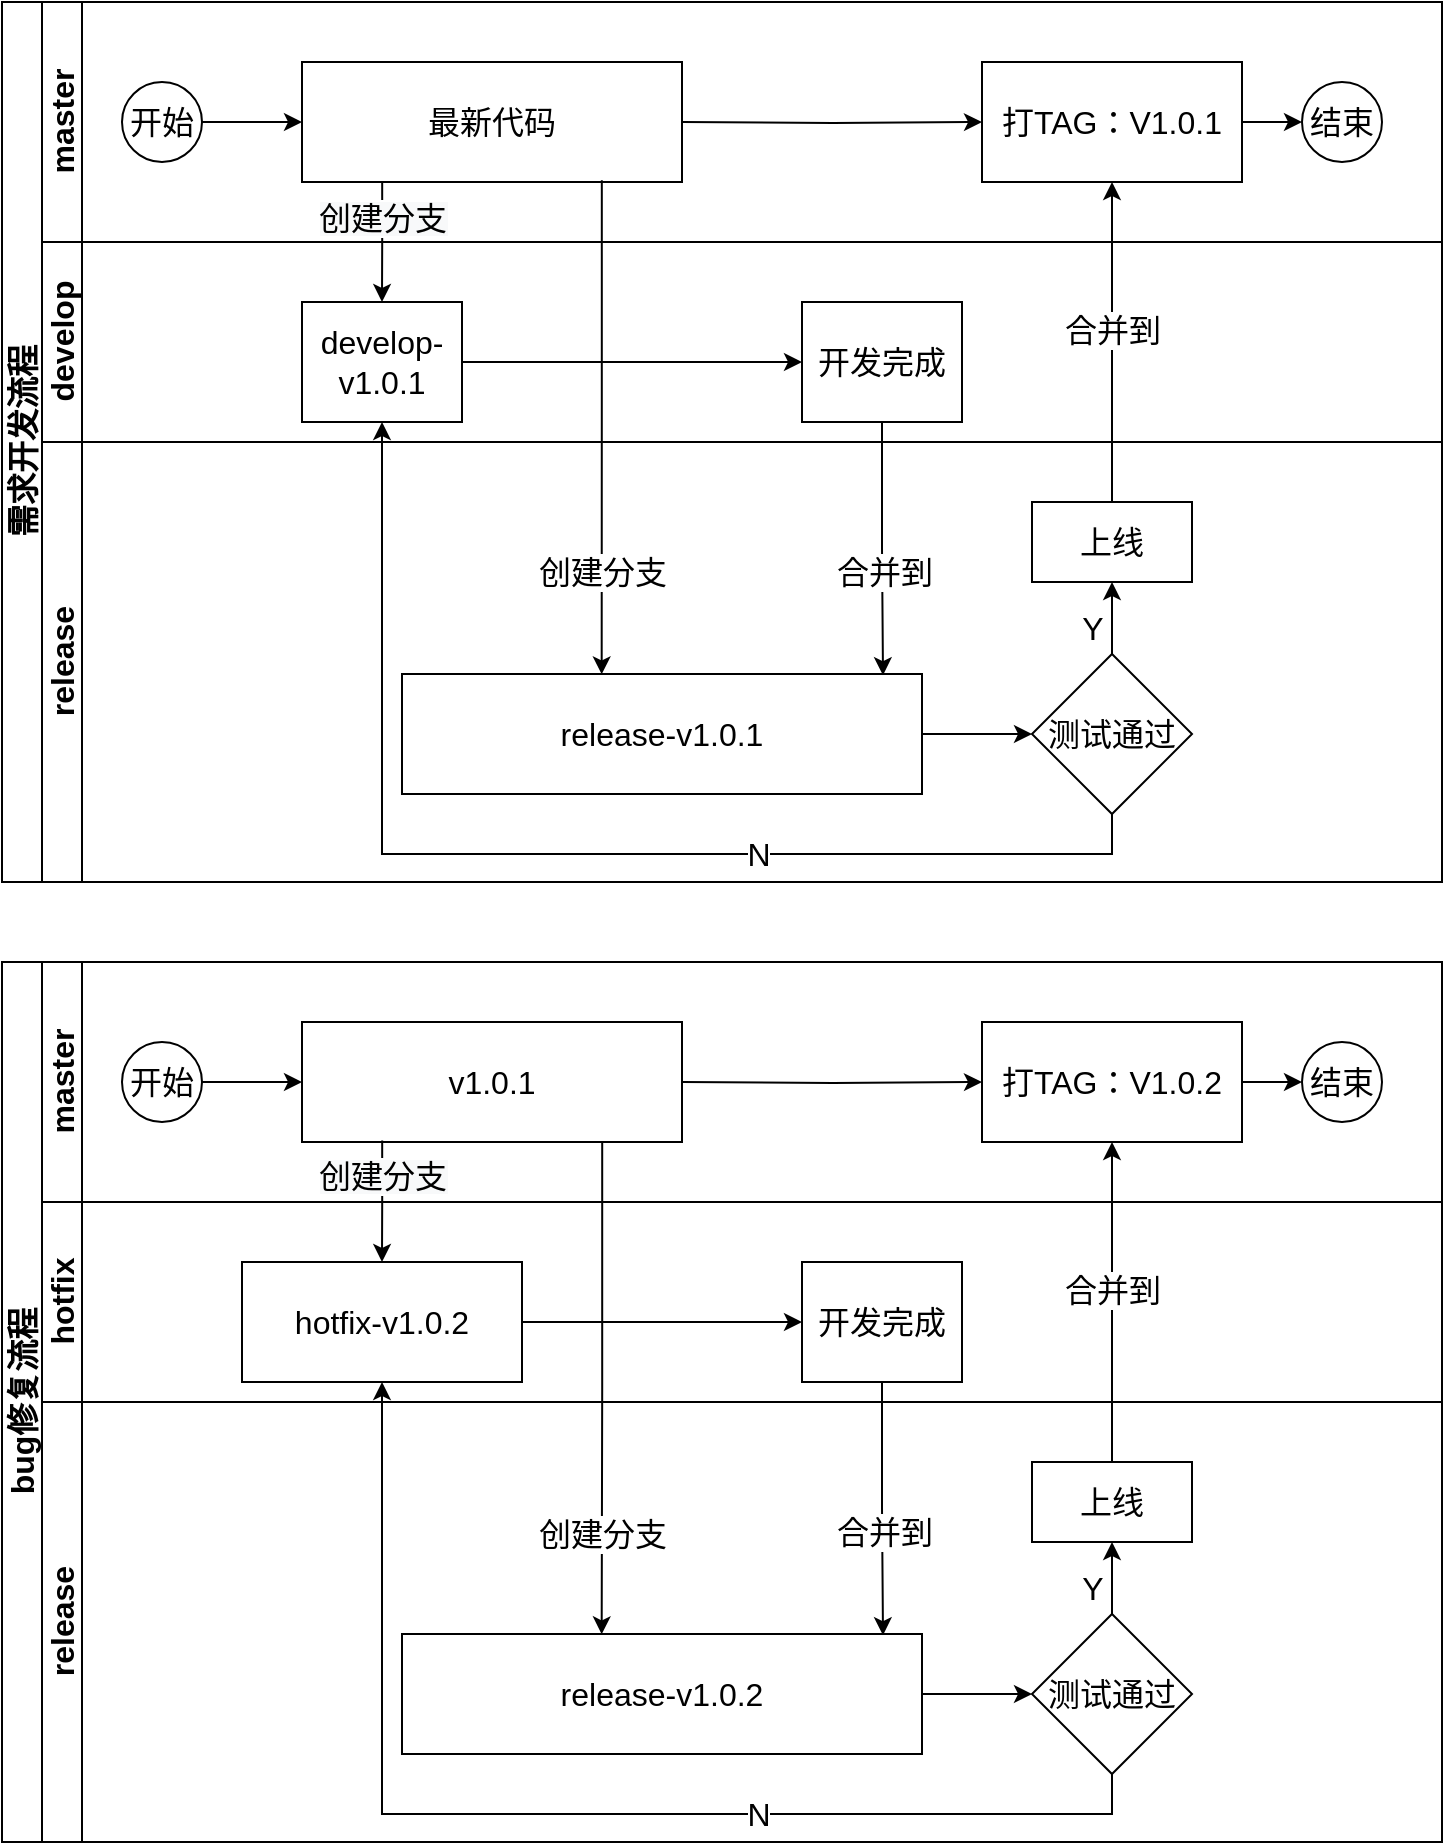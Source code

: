 <mxfile version="24.7.1" type="github" pages="4">
  <diagram name="git分支使用规范" id="rskQGRMWnrVDxciy7Viz">
    <mxGraphModel dx="989" dy="589" grid="1" gridSize="10" guides="1" tooltips="1" connect="1" arrows="1" fold="1" page="1" pageScale="1" pageWidth="827" pageHeight="1169" math="0" shadow="0">
      <root>
        <mxCell id="0" />
        <mxCell id="1" parent="0" />
        <mxCell id="04cMS3mD9hzl0nyuChfc-1" value="需求开发流程" style="swimlane;html=1;childLayout=stackLayout;resizeParent=1;resizeParentMax=0;horizontal=0;startSize=20;horizontalStack=0;fontSize=16;" parent="1" vertex="1">
          <mxGeometry x="20" y="20" width="720" height="440" as="geometry" />
        </mxCell>
        <mxCell id="04cMS3mD9hzl0nyuChfc-2" value="master" style="swimlane;html=1;startSize=20;horizontal=0;fontSize=16;" parent="04cMS3mD9hzl0nyuChfc-1" vertex="1">
          <mxGeometry x="20" width="700" height="120" as="geometry" />
        </mxCell>
        <mxCell id="04cMS3mD9hzl0nyuChfc-3" value="" style="edgeStyle=orthogonalEdgeStyle;rounded=0;orthogonalLoop=1;jettySize=auto;html=1;fontSize=16;" parent="04cMS3mD9hzl0nyuChfc-2" source="04cMS3mD9hzl0nyuChfc-4" target="04cMS3mD9hzl0nyuChfc-6" edge="1">
          <mxGeometry relative="1" as="geometry" />
        </mxCell>
        <mxCell id="04cMS3mD9hzl0nyuChfc-4" value="开始" style="ellipse;whiteSpace=wrap;html=1;fontSize=16;" parent="04cMS3mD9hzl0nyuChfc-2" vertex="1">
          <mxGeometry x="40" y="40" width="40" height="40" as="geometry" />
        </mxCell>
        <mxCell id="04cMS3mD9hzl0nyuChfc-6" value="最新代码" style="rounded=0;whiteSpace=wrap;html=1;fontFamily=Helvetica;fontSize=16;fontColor=#000000;align=center;" parent="04cMS3mD9hzl0nyuChfc-2" vertex="1">
          <mxGeometry x="130" y="30" width="190" height="60" as="geometry" />
        </mxCell>
        <mxCell id="04cMS3mD9hzl0nyuChfc-7" value="" style="edgeStyle=orthogonalEdgeStyle;rounded=0;orthogonalLoop=1;jettySize=auto;html=1;fontSize=16;" parent="04cMS3mD9hzl0nyuChfc-2" source="04cMS3mD9hzl0nyuChfc-8" target="04cMS3mD9hzl0nyuChfc-9" edge="1">
          <mxGeometry relative="1" as="geometry">
            <mxPoint x="570" y="60" as="targetPoint" />
          </mxGeometry>
        </mxCell>
        <mxCell id="04cMS3mD9hzl0nyuChfc-8" value="打TAG：V1.0.1" style="rounded=0;whiteSpace=wrap;html=1;fontFamily=Helvetica;fontSize=16;fontColor=#000000;align=center;" parent="04cMS3mD9hzl0nyuChfc-2" vertex="1">
          <mxGeometry x="470" y="30" width="130" height="60" as="geometry" />
        </mxCell>
        <mxCell id="04cMS3mD9hzl0nyuChfc-9" value="结束" style="ellipse;whiteSpace=wrap;html=1;fontSize=16;" parent="04cMS3mD9hzl0nyuChfc-2" vertex="1">
          <mxGeometry x="630" y="40" width="40" height="40" as="geometry" />
        </mxCell>
        <mxCell id="04cMS3mD9hzl0nyuChfc-10" style="edgeStyle=orthogonalEdgeStyle;rounded=0;orthogonalLoop=1;jettySize=auto;html=1;fontSize=16;" parent="04cMS3mD9hzl0nyuChfc-2" target="04cMS3mD9hzl0nyuChfc-8" edge="1">
          <mxGeometry relative="1" as="geometry">
            <mxPoint x="320" y="60" as="sourcePoint" />
          </mxGeometry>
        </mxCell>
        <mxCell id="04cMS3mD9hzl0nyuChfc-12" value="develop" style="swimlane;html=1;startSize=20;horizontal=0;fontSize=16;" parent="04cMS3mD9hzl0nyuChfc-1" vertex="1">
          <mxGeometry x="20" y="120" width="700" height="100" as="geometry" />
        </mxCell>
        <mxCell id="04cMS3mD9hzl0nyuChfc-13" style="edgeStyle=orthogonalEdgeStyle;rounded=0;orthogonalLoop=1;jettySize=auto;html=1;fontSize=16;" parent="04cMS3mD9hzl0nyuChfc-12" source="04cMS3mD9hzl0nyuChfc-14" target="04cMS3mD9hzl0nyuChfc-15" edge="1">
          <mxGeometry relative="1" as="geometry" />
        </mxCell>
        <mxCell id="04cMS3mD9hzl0nyuChfc-14" value="develop-v1.0.1" style="rounded=0;whiteSpace=wrap;html=1;fontFamily=Helvetica;fontSize=16;fontColor=#000000;align=center;" parent="04cMS3mD9hzl0nyuChfc-12" vertex="1">
          <mxGeometry x="130" y="30" width="80" height="60" as="geometry" />
        </mxCell>
        <mxCell id="04cMS3mD9hzl0nyuChfc-15" value="开发完成" style="rounded=0;whiteSpace=wrap;html=1;fontFamily=Helvetica;fontSize=16;fontColor=#000000;align=center;" parent="04cMS3mD9hzl0nyuChfc-12" vertex="1">
          <mxGeometry x="380" y="30" width="80" height="60" as="geometry" />
        </mxCell>
        <mxCell id="04cMS3mD9hzl0nyuChfc-16" value="release" style="swimlane;html=1;startSize=20;horizontal=0;fontSize=16;" parent="04cMS3mD9hzl0nyuChfc-1" vertex="1">
          <mxGeometry x="20" y="220" width="700" height="220" as="geometry" />
        </mxCell>
        <mxCell id="04cMS3mD9hzl0nyuChfc-17" value="release-v1.0.1" style="rounded=0;whiteSpace=wrap;html=1;fontFamily=Helvetica;fontSize=16;fontColor=#000000;align=center;" parent="04cMS3mD9hzl0nyuChfc-16" vertex="1">
          <mxGeometry x="180" y="116" width="260" height="60" as="geometry" />
        </mxCell>
        <mxCell id="04cMS3mD9hzl0nyuChfc-18" value="测试通过" style="rhombus;whiteSpace=wrap;html=1;fontColor=#000000;rounded=0;fontSize=16;" parent="04cMS3mD9hzl0nyuChfc-16" vertex="1">
          <mxGeometry x="495" y="106" width="80" height="80" as="geometry" />
        </mxCell>
        <mxCell id="04cMS3mD9hzl0nyuChfc-19" value="" style="edgeStyle=orthogonalEdgeStyle;rounded=0;orthogonalLoop=1;jettySize=auto;html=1;fontSize=16;" parent="04cMS3mD9hzl0nyuChfc-16" source="04cMS3mD9hzl0nyuChfc-17" target="04cMS3mD9hzl0nyuChfc-18" edge="1">
          <mxGeometry relative="1" as="geometry" />
        </mxCell>
        <mxCell id="04cMS3mD9hzl0nyuChfc-22" value="上线" style="rounded=0;whiteSpace=wrap;html=1;fontFamily=Helvetica;fontSize=16;fontColor=#000000;align=center;" parent="04cMS3mD9hzl0nyuChfc-16" vertex="1">
          <mxGeometry x="495" y="30" width="80" height="40" as="geometry" />
        </mxCell>
        <mxCell id="04cMS3mD9hzl0nyuChfc-23" style="edgeStyle=orthogonalEdgeStyle;rounded=0;orthogonalLoop=1;jettySize=auto;html=1;fontSize=16;" parent="04cMS3mD9hzl0nyuChfc-16" source="04cMS3mD9hzl0nyuChfc-18" target="04cMS3mD9hzl0nyuChfc-22" edge="1">
          <mxGeometry relative="1" as="geometry">
            <mxPoint x="535" y="60" as="targetPoint" />
          </mxGeometry>
        </mxCell>
        <mxCell id="04cMS3mD9hzl0nyuChfc-24" value="Y" style="edgeLabel;html=1;align=center;verticalAlign=middle;resizable=0;points=[];fontSize=16;" parent="04cMS3mD9hzl0nyuChfc-23" connectable="0" vertex="1">
          <mxGeometry x="-0.353" y="1" relative="1" as="geometry">
            <mxPoint x="-9" y="1" as="offset" />
          </mxGeometry>
        </mxCell>
        <mxCell id="04cMS3mD9hzl0nyuChfc-25" style="edgeStyle=orthogonalEdgeStyle;rounded=0;orthogonalLoop=1;jettySize=auto;html=1;entryX=0.5;entryY=0;entryDx=0;entryDy=0;fontSize=16;exitX=0.211;exitY=1.003;exitDx=0;exitDy=0;exitPerimeter=0;" parent="04cMS3mD9hzl0nyuChfc-1" source="04cMS3mD9hzl0nyuChfc-6" target="04cMS3mD9hzl0nyuChfc-14" edge="1">
          <mxGeometry relative="1" as="geometry" />
        </mxCell>
        <mxCell id="04cMS3mD9hzl0nyuChfc-26" value="&lt;span style=&quot;background-color: rgb(248, 249, 250);&quot;&gt;创建分支&lt;/span&gt;" style="edgeLabel;html=1;align=center;verticalAlign=middle;resizable=0;points=[];fontSize=16;" parent="04cMS3mD9hzl0nyuChfc-25" connectable="0" vertex="1">
          <mxGeometry x="-0.424" relative="1" as="geometry">
            <mxPoint as="offset" />
          </mxGeometry>
        </mxCell>
        <mxCell id="04cMS3mD9hzl0nyuChfc-27" style="edgeStyle=orthogonalEdgeStyle;rounded=0;orthogonalLoop=1;jettySize=auto;html=1;fontSize=16;exitX=0.5;exitY=1;exitDx=0;exitDy=0;entryX=0.925;entryY=0.01;entryDx=0;entryDy=0;entryPerimeter=0;" parent="04cMS3mD9hzl0nyuChfc-1" source="04cMS3mD9hzl0nyuChfc-15" target="04cMS3mD9hzl0nyuChfc-17" edge="1">
          <mxGeometry relative="1" as="geometry">
            <mxPoint x="440" y="300" as="targetPoint" />
          </mxGeometry>
        </mxCell>
        <mxCell id="04cMS3mD9hzl0nyuChfc-28" value="合并到" style="edgeLabel;html=1;align=center;verticalAlign=middle;resizable=0;points=[];fontSize=16;" parent="04cMS3mD9hzl0nyuChfc-27" connectable="0" vertex="1">
          <mxGeometry x="0.226" relative="1" as="geometry">
            <mxPoint y="-3" as="offset" />
          </mxGeometry>
        </mxCell>
        <mxCell id="04cMS3mD9hzl0nyuChfc-29" style="edgeStyle=orthogonalEdgeStyle;rounded=0;orthogonalLoop=1;jettySize=auto;html=1;fontSize=16;entryX=0.384;entryY=0.003;entryDx=0;entryDy=0;entryPerimeter=0;exitX=0.789;exitY=0.986;exitDx=0;exitDy=0;exitPerimeter=0;" parent="04cMS3mD9hzl0nyuChfc-1" source="04cMS3mD9hzl0nyuChfc-6" target="04cMS3mD9hzl0nyuChfc-17" edge="1">
          <mxGeometry relative="1" as="geometry">
            <mxPoint x="300" y="310" as="targetPoint" />
            <mxPoint x="300.029" y="90" as="sourcePoint" />
          </mxGeometry>
        </mxCell>
        <mxCell id="04cMS3mD9hzl0nyuChfc-30" value="创建分支" style="edgeLabel;html=1;align=center;verticalAlign=middle;resizable=0;points=[];fontSize=16;" parent="04cMS3mD9hzl0nyuChfc-29" connectable="0" vertex="1">
          <mxGeometry x="-0.882" y="1" relative="1" as="geometry">
            <mxPoint x="-1" y="181" as="offset" />
          </mxGeometry>
        </mxCell>
        <mxCell id="04cMS3mD9hzl0nyuChfc-31" style="edgeStyle=orthogonalEdgeStyle;rounded=0;orthogonalLoop=1;jettySize=auto;html=1;fontSize=16;" parent="04cMS3mD9hzl0nyuChfc-1" source="04cMS3mD9hzl0nyuChfc-22" target="04cMS3mD9hzl0nyuChfc-8" edge="1">
          <mxGeometry relative="1" as="geometry" />
        </mxCell>
        <mxCell id="04cMS3mD9hzl0nyuChfc-32" value="合并到" style="edgeLabel;html=1;align=center;verticalAlign=middle;resizable=0;points=[];fontSize=16;" parent="04cMS3mD9hzl0nyuChfc-31" connectable="0" vertex="1">
          <mxGeometry x="0.079" relative="1" as="geometry">
            <mxPoint as="offset" />
          </mxGeometry>
        </mxCell>
        <mxCell id="04cMS3mD9hzl0nyuChfc-20" style="edgeStyle=orthogonalEdgeStyle;rounded=0;orthogonalLoop=1;jettySize=auto;html=1;entryX=0.5;entryY=1;entryDx=0;entryDy=0;exitX=0.5;exitY=1;exitDx=0;exitDy=0;fontSize=16;" parent="04cMS3mD9hzl0nyuChfc-1" source="04cMS3mD9hzl0nyuChfc-18" target="04cMS3mD9hzl0nyuChfc-14" edge="1">
          <mxGeometry relative="1" as="geometry" />
        </mxCell>
        <mxCell id="04cMS3mD9hzl0nyuChfc-21" value="N" style="edgeLabel;html=1;align=center;verticalAlign=middle;resizable=0;points=[];fontSize=16;" parent="04cMS3mD9hzl0nyuChfc-20" connectable="0" vertex="1">
          <mxGeometry x="-0.345" relative="1" as="geometry">
            <mxPoint as="offset" />
          </mxGeometry>
        </mxCell>
        <mxCell id="04cMS3mD9hzl0nyuChfc-33" value="bug修复流程" style="swimlane;html=1;childLayout=stackLayout;resizeParent=1;resizeParentMax=0;horizontal=0;startSize=20;horizontalStack=0;fontSize=16;" parent="1" vertex="1">
          <mxGeometry x="20" y="500" width="720" height="440" as="geometry" />
        </mxCell>
        <mxCell id="04cMS3mD9hzl0nyuChfc-34" value="master" style="swimlane;html=1;startSize=20;horizontal=0;fontSize=16;" parent="04cMS3mD9hzl0nyuChfc-33" vertex="1">
          <mxGeometry x="20" width="700" height="120" as="geometry" />
        </mxCell>
        <mxCell id="04cMS3mD9hzl0nyuChfc-35" value="" style="edgeStyle=orthogonalEdgeStyle;rounded=0;orthogonalLoop=1;jettySize=auto;html=1;fontSize=16;" parent="04cMS3mD9hzl0nyuChfc-34" source="04cMS3mD9hzl0nyuChfc-36" target="04cMS3mD9hzl0nyuChfc-38" edge="1">
          <mxGeometry relative="1" as="geometry" />
        </mxCell>
        <mxCell id="04cMS3mD9hzl0nyuChfc-36" value="开始" style="ellipse;whiteSpace=wrap;html=1;fontSize=16;" parent="04cMS3mD9hzl0nyuChfc-34" vertex="1">
          <mxGeometry x="40" y="40" width="40" height="40" as="geometry" />
        </mxCell>
        <mxCell id="04cMS3mD9hzl0nyuChfc-38" value="v1.0.1" style="rounded=0;whiteSpace=wrap;html=1;fontFamily=Helvetica;fontSize=16;fontColor=#000000;align=center;" parent="04cMS3mD9hzl0nyuChfc-34" vertex="1">
          <mxGeometry x="130" y="30" width="190" height="60" as="geometry" />
        </mxCell>
        <mxCell id="04cMS3mD9hzl0nyuChfc-39" value="" style="edgeStyle=orthogonalEdgeStyle;rounded=0;orthogonalLoop=1;jettySize=auto;html=1;fontSize=16;" parent="04cMS3mD9hzl0nyuChfc-34" source="04cMS3mD9hzl0nyuChfc-40" target="04cMS3mD9hzl0nyuChfc-41" edge="1">
          <mxGeometry relative="1" as="geometry">
            <mxPoint x="570" y="60" as="targetPoint" />
          </mxGeometry>
        </mxCell>
        <mxCell id="04cMS3mD9hzl0nyuChfc-40" value="打TAG：V1.0.2" style="rounded=0;whiteSpace=wrap;html=1;fontFamily=Helvetica;fontSize=16;fontColor=#000000;align=center;" parent="04cMS3mD9hzl0nyuChfc-34" vertex="1">
          <mxGeometry x="470" y="30" width="130" height="60" as="geometry" />
        </mxCell>
        <mxCell id="04cMS3mD9hzl0nyuChfc-41" value="结束" style="ellipse;whiteSpace=wrap;html=1;fontSize=16;" parent="04cMS3mD9hzl0nyuChfc-34" vertex="1">
          <mxGeometry x="630" y="40" width="40" height="40" as="geometry" />
        </mxCell>
        <mxCell id="04cMS3mD9hzl0nyuChfc-42" style="edgeStyle=orthogonalEdgeStyle;rounded=0;orthogonalLoop=1;jettySize=auto;html=1;fontSize=16;" parent="04cMS3mD9hzl0nyuChfc-34" target="04cMS3mD9hzl0nyuChfc-40" edge="1">
          <mxGeometry relative="1" as="geometry">
            <mxPoint x="320" y="60" as="sourcePoint" />
          </mxGeometry>
        </mxCell>
        <mxCell id="04cMS3mD9hzl0nyuChfc-44" value="hotfix" style="swimlane;html=1;startSize=20;horizontal=0;fontSize=16;" parent="04cMS3mD9hzl0nyuChfc-33" vertex="1">
          <mxGeometry x="20" y="120" width="700" height="100" as="geometry" />
        </mxCell>
        <mxCell id="04cMS3mD9hzl0nyuChfc-45" style="edgeStyle=orthogonalEdgeStyle;rounded=0;orthogonalLoop=1;jettySize=auto;html=1;fontSize=16;" parent="04cMS3mD9hzl0nyuChfc-44" source="04cMS3mD9hzl0nyuChfc-46" target="04cMS3mD9hzl0nyuChfc-47" edge="1">
          <mxGeometry relative="1" as="geometry" />
        </mxCell>
        <mxCell id="04cMS3mD9hzl0nyuChfc-46" value="hotfix-v1.0.2" style="rounded=0;whiteSpace=wrap;html=1;fontFamily=Helvetica;fontSize=16;fontColor=#000000;align=center;" parent="04cMS3mD9hzl0nyuChfc-44" vertex="1">
          <mxGeometry x="100" y="30" width="140" height="60" as="geometry" />
        </mxCell>
        <mxCell id="04cMS3mD9hzl0nyuChfc-47" value="开发完成" style="rounded=0;whiteSpace=wrap;html=1;fontFamily=Helvetica;fontSize=16;fontColor=#000000;align=center;" parent="04cMS3mD9hzl0nyuChfc-44" vertex="1">
          <mxGeometry x="380" y="30" width="80" height="60" as="geometry" />
        </mxCell>
        <mxCell id="04cMS3mD9hzl0nyuChfc-48" value="release" style="swimlane;html=1;startSize=20;horizontal=0;fontSize=16;" parent="04cMS3mD9hzl0nyuChfc-33" vertex="1">
          <mxGeometry x="20" y="220" width="700" height="220" as="geometry" />
        </mxCell>
        <mxCell id="04cMS3mD9hzl0nyuChfc-49" value="release-v1.0.2" style="rounded=0;whiteSpace=wrap;html=1;fontFamily=Helvetica;fontSize=16;fontColor=#000000;align=center;" parent="04cMS3mD9hzl0nyuChfc-48" vertex="1">
          <mxGeometry x="180" y="116" width="260" height="60" as="geometry" />
        </mxCell>
        <mxCell id="04cMS3mD9hzl0nyuChfc-50" value="测试通过" style="rhombus;whiteSpace=wrap;html=1;fontColor=#000000;rounded=0;fontSize=16;" parent="04cMS3mD9hzl0nyuChfc-48" vertex="1">
          <mxGeometry x="495" y="106" width="80" height="80" as="geometry" />
        </mxCell>
        <mxCell id="04cMS3mD9hzl0nyuChfc-51" value="" style="edgeStyle=orthogonalEdgeStyle;rounded=0;orthogonalLoop=1;jettySize=auto;html=1;fontSize=16;" parent="04cMS3mD9hzl0nyuChfc-48" source="04cMS3mD9hzl0nyuChfc-49" target="04cMS3mD9hzl0nyuChfc-50" edge="1">
          <mxGeometry relative="1" as="geometry" />
        </mxCell>
        <mxCell id="04cMS3mD9hzl0nyuChfc-54" value="上线" style="rounded=0;whiteSpace=wrap;html=1;fontFamily=Helvetica;fontSize=16;fontColor=#000000;align=center;" parent="04cMS3mD9hzl0nyuChfc-48" vertex="1">
          <mxGeometry x="495" y="30" width="80" height="40" as="geometry" />
        </mxCell>
        <mxCell id="04cMS3mD9hzl0nyuChfc-55" style="edgeStyle=orthogonalEdgeStyle;rounded=0;orthogonalLoop=1;jettySize=auto;html=1;fontSize=16;" parent="04cMS3mD9hzl0nyuChfc-48" source="04cMS3mD9hzl0nyuChfc-50" target="04cMS3mD9hzl0nyuChfc-54" edge="1">
          <mxGeometry relative="1" as="geometry">
            <mxPoint x="535" y="60" as="targetPoint" />
          </mxGeometry>
        </mxCell>
        <mxCell id="04cMS3mD9hzl0nyuChfc-56" value="Y" style="edgeLabel;html=1;align=center;verticalAlign=middle;resizable=0;points=[];fontSize=16;" parent="04cMS3mD9hzl0nyuChfc-55" connectable="0" vertex="1">
          <mxGeometry x="-0.353" y="1" relative="1" as="geometry">
            <mxPoint x="-9" y="1" as="offset" />
          </mxGeometry>
        </mxCell>
        <mxCell id="04cMS3mD9hzl0nyuChfc-57" style="edgeStyle=orthogonalEdgeStyle;rounded=0;orthogonalLoop=1;jettySize=auto;html=1;entryX=0.5;entryY=0;entryDx=0;entryDy=0;fontSize=16;exitX=0.211;exitY=0.988;exitDx=0;exitDy=0;exitPerimeter=0;" parent="04cMS3mD9hzl0nyuChfc-33" source="04cMS3mD9hzl0nyuChfc-38" target="04cMS3mD9hzl0nyuChfc-46" edge="1">
          <mxGeometry relative="1" as="geometry" />
        </mxCell>
        <mxCell id="04cMS3mD9hzl0nyuChfc-58" value="&lt;span style=&quot;background-color: rgb(248, 249, 250);&quot;&gt;创建分支&lt;/span&gt;" style="edgeLabel;html=1;align=center;verticalAlign=middle;resizable=0;points=[];fontSize=16;" parent="04cMS3mD9hzl0nyuChfc-57" connectable="0" vertex="1">
          <mxGeometry x="-0.424" relative="1" as="geometry">
            <mxPoint as="offset" />
          </mxGeometry>
        </mxCell>
        <mxCell id="04cMS3mD9hzl0nyuChfc-59" style="edgeStyle=orthogonalEdgeStyle;rounded=0;orthogonalLoop=1;jettySize=auto;html=1;fontSize=16;exitX=0.5;exitY=1;exitDx=0;exitDy=0;entryX=0.925;entryY=0.01;entryDx=0;entryDy=0;entryPerimeter=0;" parent="04cMS3mD9hzl0nyuChfc-33" source="04cMS3mD9hzl0nyuChfc-47" target="04cMS3mD9hzl0nyuChfc-49" edge="1">
          <mxGeometry relative="1" as="geometry">
            <mxPoint x="440" y="300" as="targetPoint" />
          </mxGeometry>
        </mxCell>
        <mxCell id="04cMS3mD9hzl0nyuChfc-60" value="合并到" style="edgeLabel;html=1;align=center;verticalAlign=middle;resizable=0;points=[];fontSize=16;" parent="04cMS3mD9hzl0nyuChfc-59" connectable="0" vertex="1">
          <mxGeometry x="0.226" relative="1" as="geometry">
            <mxPoint y="-3" as="offset" />
          </mxGeometry>
        </mxCell>
        <mxCell id="04cMS3mD9hzl0nyuChfc-61" style="edgeStyle=orthogonalEdgeStyle;rounded=0;orthogonalLoop=1;jettySize=auto;html=1;fontSize=16;entryX=0.384;entryY=0.003;entryDx=0;entryDy=0;entryPerimeter=0;exitX=0.79;exitY=1.001;exitDx=0;exitDy=0;exitPerimeter=0;" parent="04cMS3mD9hzl0nyuChfc-33" source="04cMS3mD9hzl0nyuChfc-38" target="04cMS3mD9hzl0nyuChfc-49" edge="1">
          <mxGeometry relative="1" as="geometry">
            <mxPoint x="300" y="310" as="targetPoint" />
            <mxPoint x="300.029" y="90" as="sourcePoint" />
          </mxGeometry>
        </mxCell>
        <mxCell id="04cMS3mD9hzl0nyuChfc-62" value="创建分支" style="edgeLabel;html=1;align=center;verticalAlign=middle;resizable=0;points=[];fontSize=16;" parent="04cMS3mD9hzl0nyuChfc-61" connectable="0" vertex="1">
          <mxGeometry x="-0.882" y="1" relative="1" as="geometry">
            <mxPoint x="-1" y="181" as="offset" />
          </mxGeometry>
        </mxCell>
        <mxCell id="04cMS3mD9hzl0nyuChfc-63" style="edgeStyle=orthogonalEdgeStyle;rounded=0;orthogonalLoop=1;jettySize=auto;html=1;fontSize=16;" parent="04cMS3mD9hzl0nyuChfc-33" source="04cMS3mD9hzl0nyuChfc-54" target="04cMS3mD9hzl0nyuChfc-40" edge="1">
          <mxGeometry relative="1" as="geometry" />
        </mxCell>
        <mxCell id="04cMS3mD9hzl0nyuChfc-64" value="合并到" style="edgeLabel;html=1;align=center;verticalAlign=middle;resizable=0;points=[];fontSize=16;" parent="04cMS3mD9hzl0nyuChfc-63" connectable="0" vertex="1">
          <mxGeometry x="0.079" relative="1" as="geometry">
            <mxPoint as="offset" />
          </mxGeometry>
        </mxCell>
        <mxCell id="04cMS3mD9hzl0nyuChfc-52" style="edgeStyle=orthogonalEdgeStyle;rounded=0;orthogonalLoop=1;jettySize=auto;html=1;exitX=0.5;exitY=1;exitDx=0;exitDy=0;fontSize=16;" parent="04cMS3mD9hzl0nyuChfc-33" source="04cMS3mD9hzl0nyuChfc-50" target="04cMS3mD9hzl0nyuChfc-46" edge="1">
          <mxGeometry relative="1" as="geometry" />
        </mxCell>
        <mxCell id="04cMS3mD9hzl0nyuChfc-53" value="N" style="edgeLabel;html=1;align=center;verticalAlign=middle;resizable=0;points=[];fontSize=16;" parent="04cMS3mD9hzl0nyuChfc-52" connectable="0" vertex="1">
          <mxGeometry x="-0.345" relative="1" as="geometry">
            <mxPoint as="offset" />
          </mxGeometry>
        </mxCell>
      </root>
    </mxGraphModel>
  </diagram>
  <diagram id="eTn2JK1tleEb0GhrLIuL" name="研发流程">
    <mxGraphModel dx="989" dy="-603" grid="1" gridSize="10" guides="1" tooltips="1" connect="1" arrows="1" fold="1" page="1" pageScale="1" pageWidth="827" pageHeight="1169" math="0" shadow="0">
      <root>
        <mxCell id="0" />
        <mxCell id="1" parent="0" />
        <mxCell id="0FeO4mIQgfYYwaEWf6h8-25" value="研发流程" style="swimlane;html=1;childLayout=stackLayout;resizeParent=1;resizeParentMax=0;horizontal=0;startSize=20;horizontalStack=0;" vertex="1" parent="1">
          <mxGeometry x="59" y="1250" width="710" height="400" as="geometry" />
        </mxCell>
        <mxCell id="0FeO4mIQgfYYwaEWf6h8-26" value="产品" style="swimlane;html=1;startSize=20;horizontal=0;" vertex="1" parent="0FeO4mIQgfYYwaEWf6h8-25">
          <mxGeometry x="20" width="690" height="120" as="geometry" />
        </mxCell>
        <mxCell id="0FeO4mIQgfYYwaEWf6h8-27" style="edgeStyle=orthogonalEdgeStyle;rounded=0;orthogonalLoop=1;jettySize=auto;html=1;" edge="1" parent="0FeO4mIQgfYYwaEWf6h8-26" source="0FeO4mIQgfYYwaEWf6h8-28" target="0FeO4mIQgfYYwaEWf6h8-29">
          <mxGeometry relative="1" as="geometry" />
        </mxCell>
        <mxCell id="0FeO4mIQgfYYwaEWf6h8-28" value="提出需求" style="rounded=0;whiteSpace=wrap;html=1;fontFamily=Helvetica;fontSize=12;fontColor=#000000;align=center;" vertex="1" parent="0FeO4mIQgfYYwaEWf6h8-26">
          <mxGeometry x="30" y="10" width="80" height="20" as="geometry" />
        </mxCell>
        <mxCell id="0FeO4mIQgfYYwaEWf6h8-29" value="PRD评审" style="rounded=0;whiteSpace=wrap;html=1;fontFamily=Helvetica;fontSize=12;align=center;fillColor=#fff2cc;strokeColor=#d6b656;" vertex="1" parent="0FeO4mIQgfYYwaEWf6h8-26">
          <mxGeometry x="30" y="80" width="80" height="20" as="geometry" />
        </mxCell>
        <mxCell id="0FeO4mIQgfYYwaEWf6h8-30" value="PRD" style="shape=document;whiteSpace=wrap;html=1;boundedLbl=1;fillColor=#dae8fc;strokeColor=#6c8ebf;" vertex="1" parent="0FeO4mIQgfYYwaEWf6h8-26">
          <mxGeometry x="160" y="10" width="50" height="30" as="geometry" />
        </mxCell>
        <mxCell id="0FeO4mIQgfYYwaEWf6h8-31" value="" style="endArrow=none;dashed=1;html=1;rounded=0;" edge="1" parent="0FeO4mIQgfYYwaEWf6h8-26" source="0FeO4mIQgfYYwaEWf6h8-28" target="0FeO4mIQgfYYwaEWf6h8-30">
          <mxGeometry width="50" height="50" relative="1" as="geometry">
            <mxPoint x="130" y="70" as="sourcePoint" />
            <mxPoint x="180" y="20" as="targetPoint" />
          </mxGeometry>
        </mxCell>
        <mxCell id="0FeO4mIQgfYYwaEWf6h8-32" value="产品验收" style="rounded=0;whiteSpace=wrap;html=1;fontFamily=Helvetica;fontSize=12;fontColor=#000000;align=center;" vertex="1" parent="0FeO4mIQgfYYwaEWf6h8-26">
          <mxGeometry x="550" y="40" width="80" height="20" as="geometry" />
        </mxCell>
        <mxCell id="0FeO4mIQgfYYwaEWf6h8-33" value="开发" style="swimlane;html=1;startSize=20;horizontal=0;" vertex="1" parent="0FeO4mIQgfYYwaEWf6h8-25">
          <mxGeometry x="20" y="120" width="690" height="120" as="geometry" />
        </mxCell>
        <mxCell id="0FeO4mIQgfYYwaEWf6h8-34" value="代码开发" style="rounded=0;whiteSpace=wrap;html=1;fontFamily=Helvetica;fontSize=12;fontColor=#000000;align=center;" vertex="1" parent="0FeO4mIQgfYYwaEWf6h8-33">
          <mxGeometry x="250" y="50" width="80" height="20" as="geometry" />
        </mxCell>
        <mxCell id="0FeO4mIQgfYYwaEWf6h8-35" value="bug修复" style="rounded=0;whiteSpace=wrap;html=1;fontFamily=Helvetica;fontSize=12;fontColor=#000000;align=center;" vertex="1" parent="0FeO4mIQgfYYwaEWf6h8-33">
          <mxGeometry x="480" y="40" width="80" height="60" as="geometry" />
        </mxCell>
        <mxCell id="0FeO4mIQgfYYwaEWf6h8-36" value="项目总结" style="rounded=0;whiteSpace=wrap;html=1;fontFamily=Helvetica;fontSize=12;align=center;fillColor=#fff2cc;strokeColor=#d6b656;" vertex="1" parent="0FeO4mIQgfYYwaEWf6h8-33">
          <mxGeometry x="590" y="70" width="80" height="20" as="geometry" />
        </mxCell>
        <mxCell id="0FeO4mIQgfYYwaEWf6h8-37" value="系统设计" style="rounded=0;whiteSpace=wrap;html=1;fontFamily=Helvetica;fontSize=12;fontColor=#000000;align=center;" vertex="1" parent="0FeO4mIQgfYYwaEWf6h8-33">
          <mxGeometry x="50" y="50" width="80" height="20" as="geometry" />
        </mxCell>
        <mxCell id="0FeO4mIQgfYYwaEWf6h8-38" style="edgeStyle=orthogonalEdgeStyle;rounded=0;orthogonalLoop=1;jettySize=auto;html=1;" edge="1" parent="0FeO4mIQgfYYwaEWf6h8-33" source="0FeO4mIQgfYYwaEWf6h8-39" target="0FeO4mIQgfYYwaEWf6h8-34">
          <mxGeometry relative="1" as="geometry" />
        </mxCell>
        <mxCell id="0FeO4mIQgfYYwaEWf6h8-39" value="ERD评审" style="rounded=0;whiteSpace=wrap;html=1;fontFamily=Helvetica;fontSize=12;align=center;fillColor=#fff2cc;strokeColor=#d6b656;" vertex="1" parent="0FeO4mIQgfYYwaEWf6h8-33">
          <mxGeometry x="150" y="50" width="80" height="20" as="geometry" />
        </mxCell>
        <mxCell id="0FeO4mIQgfYYwaEWf6h8-40" value="" style="edgeStyle=orthogonalEdgeStyle;rounded=0;orthogonalLoop=1;jettySize=auto;html=1;" edge="1" parent="0FeO4mIQgfYYwaEWf6h8-33" source="0FeO4mIQgfYYwaEWf6h8-37" target="0FeO4mIQgfYYwaEWf6h8-39">
          <mxGeometry relative="1" as="geometry" />
        </mxCell>
        <mxCell id="0FeO4mIQgfYYwaEWf6h8-41" value="ERD" style="shape=document;whiteSpace=wrap;html=1;boundedLbl=1;fillColor=#dae8fc;strokeColor=#6c8ebf;" vertex="1" parent="0FeO4mIQgfYYwaEWf6h8-33">
          <mxGeometry x="110" y="90" width="50" height="30" as="geometry" />
        </mxCell>
        <mxCell id="0FeO4mIQgfYYwaEWf6h8-42" value="" style="endArrow=none;dashed=1;html=1;rounded=0;" edge="1" parent="0FeO4mIQgfYYwaEWf6h8-33" source="0FeO4mIQgfYYwaEWf6h8-37" target="0FeO4mIQgfYYwaEWf6h8-41">
          <mxGeometry width="50" height="50" relative="1" as="geometry">
            <mxPoint x="50" y="89.999" as="sourcePoint" />
            <mxPoint x="100" y="92.173" as="targetPoint" />
          </mxGeometry>
        </mxCell>
        <mxCell id="0FeO4mIQgfYYwaEWf6h8-43" value="联调" style="rounded=0;whiteSpace=wrap;html=1;fontFamily=Helvetica;fontSize=12;fontColor=#000000;align=center;" vertex="1" parent="0FeO4mIQgfYYwaEWf6h8-33">
          <mxGeometry x="250" y="90" width="80" height="20" as="geometry" />
        </mxCell>
        <mxCell id="0FeO4mIQgfYYwaEWf6h8-44" value="" style="edgeStyle=orthogonalEdgeStyle;rounded=0;orthogonalLoop=1;jettySize=auto;html=1;" edge="1" parent="0FeO4mIQgfYYwaEWf6h8-33" source="0FeO4mIQgfYYwaEWf6h8-34" target="0FeO4mIQgfYYwaEWf6h8-43">
          <mxGeometry relative="1" as="geometry" />
        </mxCell>
        <mxCell id="0FeO4mIQgfYYwaEWf6h8-45" value="发布上线" style="rounded=0;whiteSpace=wrap;html=1;fontFamily=Helvetica;fontSize=12;fontColor=#000000;align=center;" vertex="1" parent="0FeO4mIQgfYYwaEWf6h8-33">
          <mxGeometry x="590" y="10" width="80" height="20" as="geometry" />
        </mxCell>
        <mxCell id="0FeO4mIQgfYYwaEWf6h8-46" value="" style="edgeStyle=orthogonalEdgeStyle;rounded=0;orthogonalLoop=1;jettySize=auto;html=1;" edge="1" parent="0FeO4mIQgfYYwaEWf6h8-33" source="0FeO4mIQgfYYwaEWf6h8-45" target="0FeO4mIQgfYYwaEWf6h8-36">
          <mxGeometry relative="1" as="geometry" />
        </mxCell>
        <mxCell id="0FeO4mIQgfYYwaEWf6h8-47" value="提测单" style="shape=document;whiteSpace=wrap;html=1;boundedLbl=1;fillColor=#dae8fc;strokeColor=#6c8ebf;" vertex="1" parent="0FeO4mIQgfYYwaEWf6h8-33">
          <mxGeometry x="390" y="30" width="54" height="30" as="geometry" />
        </mxCell>
        <mxCell id="0FeO4mIQgfYYwaEWf6h8-48" value="" style="endArrow=none;dashed=1;html=1;rounded=0;" edge="1" parent="0FeO4mIQgfYYwaEWf6h8-33" target="0FeO4mIQgfYYwaEWf6h8-47">
          <mxGeometry width="50" height="50" relative="1" as="geometry">
            <mxPoint x="370" y="140" as="sourcePoint" />
            <mxPoint x="420" y="70" as="targetPoint" />
          </mxGeometry>
        </mxCell>
        <mxCell id="0FeO4mIQgfYYwaEWf6h8-49" value="测试" style="swimlane;html=1;startSize=20;horizontal=0;" vertex="1" parent="0FeO4mIQgfYYwaEWf6h8-25">
          <mxGeometry x="20" y="240" width="690" height="160" as="geometry" />
        </mxCell>
        <mxCell id="0FeO4mIQgfYYwaEWf6h8-50" value="编写测试用例" style="rounded=0;whiteSpace=wrap;html=1;fontFamily=Helvetica;fontSize=12;fontColor=#000000;align=center;" vertex="1" parent="0FeO4mIQgfYYwaEWf6h8-49">
          <mxGeometry x="60" y="75" width="80" height="20" as="geometry" />
        </mxCell>
        <mxCell id="0FeO4mIQgfYYwaEWf6h8-51" value="测试" style="rounded=0;whiteSpace=wrap;html=1;fontFamily=Helvetica;fontSize=12;fontColor=#000000;align=center;" vertex="1" parent="0FeO4mIQgfYYwaEWf6h8-49">
          <mxGeometry x="400" y="40" width="80" height="60" as="geometry" />
        </mxCell>
        <mxCell id="0FeO4mIQgfYYwaEWf6h8-52" value="用例评审" style="rounded=0;whiteSpace=wrap;html=1;fontFamily=Helvetica;fontSize=12;align=center;fillColor=#fff2cc;strokeColor=#d6b656;" vertex="1" parent="0FeO4mIQgfYYwaEWf6h8-49">
          <mxGeometry x="240" y="75" width="80" height="20" as="geometry" />
        </mxCell>
        <mxCell id="0FeO4mIQgfYYwaEWf6h8-53" style="edgeStyle=orthogonalEdgeStyle;rounded=0;orthogonalLoop=1;jettySize=auto;html=1;entryX=0;entryY=0.75;entryDx=0;entryDy=0;" edge="1" parent="0FeO4mIQgfYYwaEWf6h8-49" source="0FeO4mIQgfYYwaEWf6h8-52" target="0FeO4mIQgfYYwaEWf6h8-51">
          <mxGeometry relative="1" as="geometry" />
        </mxCell>
        <mxCell id="0FeO4mIQgfYYwaEWf6h8-54" value="" style="edgeStyle=orthogonalEdgeStyle;rounded=0;orthogonalLoop=1;jettySize=auto;html=1;" edge="1" parent="0FeO4mIQgfYYwaEWf6h8-49" source="0FeO4mIQgfYYwaEWf6h8-50" target="0FeO4mIQgfYYwaEWf6h8-52">
          <mxGeometry relative="1" as="geometry" />
        </mxCell>
        <mxCell id="0FeO4mIQgfYYwaEWf6h8-55" value="测试报告" style="shape=document;whiteSpace=wrap;html=1;boundedLbl=1;fillColor=#dae8fc;strokeColor=#6c8ebf;" vertex="1" parent="0FeO4mIQgfYYwaEWf6h8-49">
          <mxGeometry x="320" y="120" width="54" height="30" as="geometry" />
        </mxCell>
        <mxCell id="0FeO4mIQgfYYwaEWf6h8-56" value="" style="endArrow=none;dashed=1;html=1;rounded=0;" edge="1" parent="0FeO4mIQgfYYwaEWf6h8-49" source="0FeO4mIQgfYYwaEWf6h8-55" target="0FeO4mIQgfYYwaEWf6h8-51">
          <mxGeometry width="50" height="50" relative="1" as="geometry">
            <mxPoint x="390" y="160" as="sourcePoint" />
            <mxPoint x="440" y="110" as="targetPoint" />
          </mxGeometry>
        </mxCell>
        <mxCell id="0FeO4mIQgfYYwaEWf6h8-57" style="edgeStyle=orthogonalEdgeStyle;rounded=0;orthogonalLoop=1;jettySize=auto;html=1;entryX=0;entryY=0.25;entryDx=0;entryDy=0;" edge="1" parent="0FeO4mIQgfYYwaEWf6h8-25" source="0FeO4mIQgfYYwaEWf6h8-43" target="0FeO4mIQgfYYwaEWf6h8-51">
          <mxGeometry relative="1" as="geometry" />
        </mxCell>
        <mxCell id="0FeO4mIQgfYYwaEWf6h8-58" value="提测" style="edgeLabel;html=1;align=center;verticalAlign=middle;resizable=0;points=[];labelBackgroundColor=#FFE599;fontColor=#FF0000;fontStyle=1;fontSize=18;" connectable="0" vertex="1" parent="0FeO4mIQgfYYwaEWf6h8-57">
          <mxGeometry x="-0.657" y="1" relative="1" as="geometry">
            <mxPoint x="15" y="41" as="offset" />
          </mxGeometry>
        </mxCell>
        <mxCell id="0FeO4mIQgfYYwaEWf6h8-59" style="edgeStyle=orthogonalEdgeStyle;rounded=0;orthogonalLoop=1;jettySize=auto;html=1;exitX=1;exitY=0.5;exitDx=0;exitDy=0;" edge="1" parent="0FeO4mIQgfYYwaEWf6h8-25" source="0FeO4mIQgfYYwaEWf6h8-51" target="0FeO4mIQgfYYwaEWf6h8-35">
          <mxGeometry relative="1" as="geometry">
            <mxPoint x="550" y="210" as="targetPoint" />
          </mxGeometry>
        </mxCell>
        <mxCell id="0FeO4mIQgfYYwaEWf6h8-60" value="发现bug" style="edgeLabel;html=1;align=center;verticalAlign=middle;resizable=0;points=[];" connectable="0" vertex="1" parent="0FeO4mIQgfYYwaEWf6h8-59">
          <mxGeometry x="0.015" relative="1" as="geometry">
            <mxPoint y="-7" as="offset" />
          </mxGeometry>
        </mxCell>
        <mxCell id="0FeO4mIQgfYYwaEWf6h8-61" style="edgeStyle=orthogonalEdgeStyle;rounded=0;orthogonalLoop=1;jettySize=auto;html=1;entryX=0.75;entryY=0;entryDx=0;entryDy=0;exitX=0;exitY=0.5;exitDx=0;exitDy=0;" edge="1" parent="0FeO4mIQgfYYwaEWf6h8-25" source="0FeO4mIQgfYYwaEWf6h8-35" target="0FeO4mIQgfYYwaEWf6h8-51">
          <mxGeometry relative="1" as="geometry" />
        </mxCell>
        <mxCell id="0FeO4mIQgfYYwaEWf6h8-62" value="提交测试" style="edgeLabel;html=1;align=center;verticalAlign=middle;resizable=0;points=[];" connectable="0" vertex="1" parent="0FeO4mIQgfYYwaEWf6h8-61">
          <mxGeometry relative="1" as="geometry">
            <mxPoint as="offset" />
          </mxGeometry>
        </mxCell>
        <mxCell id="0FeO4mIQgfYYwaEWf6h8-63" style="edgeStyle=orthogonalEdgeStyle;rounded=0;orthogonalLoop=1;jettySize=auto;html=1;" edge="1" parent="0FeO4mIQgfYYwaEWf6h8-25" source="0FeO4mIQgfYYwaEWf6h8-29" target="0FeO4mIQgfYYwaEWf6h8-37">
          <mxGeometry relative="1" as="geometry">
            <Array as="points">
              <mxPoint x="90" y="140" />
              <mxPoint x="110" y="140" />
            </Array>
          </mxGeometry>
        </mxCell>
        <mxCell id="0FeO4mIQgfYYwaEWf6h8-64" style="edgeStyle=orthogonalEdgeStyle;rounded=0;orthogonalLoop=1;jettySize=auto;html=1;entryX=0;entryY=0.5;entryDx=0;entryDy=0;" edge="1" parent="0FeO4mIQgfYYwaEWf6h8-25" source="0FeO4mIQgfYYwaEWf6h8-29" target="0FeO4mIQgfYYwaEWf6h8-50">
          <mxGeometry relative="1" as="geometry">
            <Array as="points">
              <mxPoint x="90" y="140" />
              <mxPoint x="60" y="140" />
              <mxPoint x="60" y="325" />
            </Array>
          </mxGeometry>
        </mxCell>
        <mxCell id="0FeO4mIQgfYYwaEWf6h8-65" value="" style="edgeStyle=orthogonalEdgeStyle;rounded=0;orthogonalLoop=1;jettySize=auto;html=1;exitX=0.5;exitY=1;exitDx=0;exitDy=0;entryX=0.25;entryY=1;entryDx=0;entryDy=0;" edge="1" parent="0FeO4mIQgfYYwaEWf6h8-25" source="0FeO4mIQgfYYwaEWf6h8-51" target="0FeO4mIQgfYYwaEWf6h8-32">
          <mxGeometry relative="1" as="geometry" />
        </mxCell>
        <mxCell id="0FeO4mIQgfYYwaEWf6h8-66" value="测试通过" style="edgeLabel;html=1;align=center;verticalAlign=middle;resizable=0;points=[];" connectable="0" vertex="1" parent="0FeO4mIQgfYYwaEWf6h8-65">
          <mxGeometry x="-0.367" relative="1" as="geometry">
            <mxPoint as="offset" />
          </mxGeometry>
        </mxCell>
        <mxCell id="0FeO4mIQgfYYwaEWf6h8-67" style="edgeStyle=orthogonalEdgeStyle;rounded=0;orthogonalLoop=1;jettySize=auto;html=1;exitX=0.75;exitY=1;exitDx=0;exitDy=0;" edge="1" parent="0FeO4mIQgfYYwaEWf6h8-25" source="0FeO4mIQgfYYwaEWf6h8-32" target="0FeO4mIQgfYYwaEWf6h8-45">
          <mxGeometry relative="1" as="geometry" />
        </mxCell>
      </root>
    </mxGraphModel>
  </diagram>
  <diagram id="9gXt2XN6bQIzCs0DacUA" name="代码质量检查">
    <mxGraphModel dx="1434" dy="854" grid="1" gridSize="10" guides="1" tooltips="1" connect="1" arrows="1" fold="1" page="1" pageScale="1" pageWidth="827" pageHeight="1169" math="0" shadow="0">
      <root>
        <mxCell id="0" />
        <mxCell id="1" parent="0" />
        <mxCell id="cd94JxSZxZyZdZkdjCbR-1" value="代码质量检测" style="swimlane;html=1;childLayout=stackLayout;resizeParent=1;resizeParentMax=0;horizontal=0;startSize=20;horizontalStack=0;fontSize=16;" parent="1" vertex="1">
          <mxGeometry x="20" y="20" width="600" height="320" as="geometry" />
        </mxCell>
        <mxCell id="cd94JxSZxZyZdZkdjCbR-12" value="代码仓库" style="swimlane;html=1;startSize=20;horizontal=0;fontSize=16;" parent="cd94JxSZxZyZdZkdjCbR-1" vertex="1">
          <mxGeometry x="20" width="580" height="100" as="geometry" />
        </mxCell>
        <mxCell id="cd94JxSZxZyZdZkdjCbR-36" style="edgeStyle=orthogonalEdgeStyle;rounded=0;orthogonalLoop=1;jettySize=auto;html=1;" parent="cd94JxSZxZyZdZkdjCbR-12" source="cd94JxSZxZyZdZkdjCbR-15" target="cd94JxSZxZyZdZkdjCbR-35" edge="1">
          <mxGeometry relative="1" as="geometry" />
        </mxCell>
        <mxCell id="cd94JxSZxZyZdZkdjCbR-15" value="代码仓库调用钩子程序&lt;br&gt;检查代码质量" style="rounded=0;whiteSpace=wrap;html=1;fontFamily=Helvetica;fontSize=16;fontColor=#000000;align=center;" parent="cd94JxSZxZyZdZkdjCbR-12" vertex="1">
          <mxGeometry x="104" y="20" width="170" height="60" as="geometry" />
        </mxCell>
        <mxCell id="cd94JxSZxZyZdZkdjCbR-39" value="" style="edgeStyle=orthogonalEdgeStyle;rounded=0;orthogonalLoop=1;jettySize=auto;html=1;" parent="cd94JxSZxZyZdZkdjCbR-12" source="cd94JxSZxZyZdZkdjCbR-35" target="cd94JxSZxZyZdZkdjCbR-38" edge="1">
          <mxGeometry relative="1" as="geometry" />
        </mxCell>
        <mxCell id="cd94JxSZxZyZdZkdjCbR-40" value="Y" style="edgeLabel;html=1;align=center;verticalAlign=middle;resizable=0;points=[];fontSize=16;" parent="cd94JxSZxZyZdZkdjCbR-39" vertex="1" connectable="0">
          <mxGeometry x="-0.139" y="-1" relative="1" as="geometry">
            <mxPoint as="offset" />
          </mxGeometry>
        </mxCell>
        <mxCell id="cd94JxSZxZyZdZkdjCbR-35" value="符合规范" style="rhombus;whiteSpace=wrap;html=1;fontColor=#000000;rounded=0;fontSize=16;" parent="cd94JxSZxZyZdZkdjCbR-12" vertex="1">
          <mxGeometry x="313" y="10" width="80" height="80" as="geometry" />
        </mxCell>
        <mxCell id="cd94JxSZxZyZdZkdjCbR-38" value="写入仓库" style="whiteSpace=wrap;html=1;fontSize=16;fontColor=#000000;rounded=0;" parent="cd94JxSZxZyZdZkdjCbR-12" vertex="1">
          <mxGeometry x="450" y="20" width="120" height="60" as="geometry" />
        </mxCell>
        <mxCell id="cd94JxSZxZyZdZkdjCbR-31" style="edgeStyle=orthogonalEdgeStyle;rounded=0;orthogonalLoop=1;jettySize=auto;html=1;fontSize=16;" parent="cd94JxSZxZyZdZkdjCbR-1" source="cd94JxSZxZyZdZkdjCbR-22" target="cd94JxSZxZyZdZkdjCbR-15" edge="1">
          <mxGeometry relative="1" as="geometry">
            <mxPoint x="555" y="90" as="targetPoint" />
          </mxGeometry>
        </mxCell>
        <mxCell id="cd94JxSZxZyZdZkdjCbR-42" style="edgeStyle=orthogonalEdgeStyle;rounded=0;orthogonalLoop=1;jettySize=auto;html=1;entryX=1;entryY=0.5;entryDx=0;entryDy=0;exitX=0.5;exitY=1;exitDx=0;exitDy=0;" parent="cd94JxSZxZyZdZkdjCbR-1" source="cd94JxSZxZyZdZkdjCbR-35" target="cd94JxSZxZyZdZkdjCbR-41" edge="1">
          <mxGeometry relative="1" as="geometry">
            <mxPoint x="470" y="130" as="sourcePoint" />
          </mxGeometry>
        </mxCell>
        <mxCell id="cd94JxSZxZyZdZkdjCbR-43" value="N" style="edgeLabel;html=1;align=center;verticalAlign=middle;resizable=0;points=[];fontSize=16;" parent="cd94JxSZxZyZdZkdjCbR-42" vertex="1" connectable="0">
          <mxGeometry x="-0.169" y="-2" relative="1" as="geometry">
            <mxPoint as="offset" />
          </mxGeometry>
        </mxCell>
        <mxCell id="cd94JxSZxZyZdZkdjCbR-16" value="本地" style="swimlane;html=1;startSize=20;horizontal=0;fontSize=16;" parent="cd94JxSZxZyZdZkdjCbR-1" vertex="1">
          <mxGeometry x="20" y="100" width="580" height="220" as="geometry" />
        </mxCell>
        <mxCell id="cd94JxSZxZyZdZkdjCbR-17" value="编写代码" style="rounded=0;whiteSpace=wrap;html=1;fontFamily=Helvetica;fontSize=16;fontColor=#000000;align=center;" parent="cd94JxSZxZyZdZkdjCbR-16" vertex="1">
          <mxGeometry x="30" y="50" width="90" height="30" as="geometry" />
        </mxCell>
        <mxCell id="cd94JxSZxZyZdZkdjCbR-18" value="符合规范" style="rhombus;whiteSpace=wrap;html=1;fontColor=#000000;rounded=0;fontSize=16;" parent="cd94JxSZxZyZdZkdjCbR-16" vertex="1">
          <mxGeometry x="149" y="100" width="80" height="80" as="geometry" />
        </mxCell>
        <mxCell id="cd94JxSZxZyZdZkdjCbR-19" value="" style="edgeStyle=orthogonalEdgeStyle;rounded=0;orthogonalLoop=1;jettySize=auto;html=1;fontSize=16;" parent="cd94JxSZxZyZdZkdjCbR-16" source="cd94JxSZxZyZdZkdjCbR-17" target="cd94JxSZxZyZdZkdjCbR-33" edge="1">
          <mxGeometry relative="1" as="geometry" />
        </mxCell>
        <mxCell id="cd94JxSZxZyZdZkdjCbR-20" style="edgeStyle=orthogonalEdgeStyle;rounded=0;orthogonalLoop=1;jettySize=auto;html=1;exitX=1;exitY=0.5;exitDx=0;exitDy=0;fontSize=16;entryX=0.5;entryY=0;entryDx=0;entryDy=0;" parent="cd94JxSZxZyZdZkdjCbR-16" source="cd94JxSZxZyZdZkdjCbR-18" target="cd94JxSZxZyZdZkdjCbR-41" edge="1">
          <mxGeometry relative="1" as="geometry">
            <mxPoint x="470" y="130" as="targetPoint" />
          </mxGeometry>
        </mxCell>
        <mxCell id="cd94JxSZxZyZdZkdjCbR-21" value="N" style="edgeLabel;html=1;align=center;verticalAlign=middle;resizable=0;points=[];fontSize=16;" parent="cd94JxSZxZyZdZkdjCbR-20" connectable="0" vertex="1">
          <mxGeometry x="-0.345" relative="1" as="geometry">
            <mxPoint as="offset" />
          </mxGeometry>
        </mxCell>
        <mxCell id="cd94JxSZxZyZdZkdjCbR-22" value="push到仓库" style="rounded=0;whiteSpace=wrap;html=1;fontFamily=Helvetica;fontSize=16;fontColor=#000000;align=center;" parent="cd94JxSZxZyZdZkdjCbR-16" vertex="1">
          <mxGeometry x="141.5" y="10" width="95" height="40" as="geometry" />
        </mxCell>
        <mxCell id="cd94JxSZxZyZdZkdjCbR-23" style="edgeStyle=orthogonalEdgeStyle;rounded=0;orthogonalLoop=1;jettySize=auto;html=1;fontSize=16;exitX=0.5;exitY=0;exitDx=0;exitDy=0;" parent="cd94JxSZxZyZdZkdjCbR-16" source="cd94JxSZxZyZdZkdjCbR-18" target="cd94JxSZxZyZdZkdjCbR-22" edge="1">
          <mxGeometry relative="1" as="geometry">
            <mxPoint x="535" y="60" as="targetPoint" />
          </mxGeometry>
        </mxCell>
        <mxCell id="cd94JxSZxZyZdZkdjCbR-24" value="Y" style="edgeLabel;html=1;align=center;verticalAlign=middle;resizable=0;points=[];fontSize=16;" parent="cd94JxSZxZyZdZkdjCbR-23" connectable="0" vertex="1">
          <mxGeometry x="-0.353" y="1" relative="1" as="geometry">
            <mxPoint x="1" y="-7" as="offset" />
          </mxGeometry>
        </mxCell>
        <mxCell id="cd94JxSZxZyZdZkdjCbR-34" style="edgeStyle=orthogonalEdgeStyle;rounded=0;orthogonalLoop=1;jettySize=auto;html=1;" parent="cd94JxSZxZyZdZkdjCbR-16" source="cd94JxSZxZyZdZkdjCbR-33" target="cd94JxSZxZyZdZkdjCbR-18" edge="1">
          <mxGeometry relative="1" as="geometry" />
        </mxCell>
        <mxCell id="cd94JxSZxZyZdZkdjCbR-33" value="SonarLint&lt;div&gt;插件检查&lt;/div&gt;" style="rounded=0;whiteSpace=wrap;html=1;fontFamily=Helvetica;fontSize=16;fontColor=#000000;align=center;" parent="cd94JxSZxZyZdZkdjCbR-16" vertex="1">
          <mxGeometry x="30" y="110" width="90" height="60" as="geometry" />
        </mxCell>
        <mxCell id="cd94JxSZxZyZdZkdjCbR-44" style="edgeStyle=orthogonalEdgeStyle;rounded=0;orthogonalLoop=1;jettySize=auto;html=1;entryX=0.5;entryY=1;entryDx=0;entryDy=0;" parent="cd94JxSZxZyZdZkdjCbR-16" source="cd94JxSZxZyZdZkdjCbR-41" target="cd94JxSZxZyZdZkdjCbR-33" edge="1">
          <mxGeometry relative="1" as="geometry" />
        </mxCell>
        <mxCell id="cd94JxSZxZyZdZkdjCbR-41" value="修改代码" style="rounded=0;whiteSpace=wrap;html=1;fontFamily=Helvetica;fontSize=16;fontColor=#000000;align=center;" parent="cd94JxSZxZyZdZkdjCbR-16" vertex="1">
          <mxGeometry x="233" y="170" width="95" height="40" as="geometry" />
        </mxCell>
      </root>
    </mxGraphModel>
  </diagram>
  <diagram id="9T18uXvPuWksy_6vux2T" name="第 4 页">
    <mxGraphModel grid="1" page="1" gridSize="10" guides="1" tooltips="1" connect="1" arrows="1" fold="1" pageScale="1" pageWidth="827" pageHeight="1169" math="0" shadow="0">
      <root>
        <mxCell id="0" />
        <mxCell id="1" parent="0" />
      </root>
    </mxGraphModel>
  </diagram>
</mxfile>
